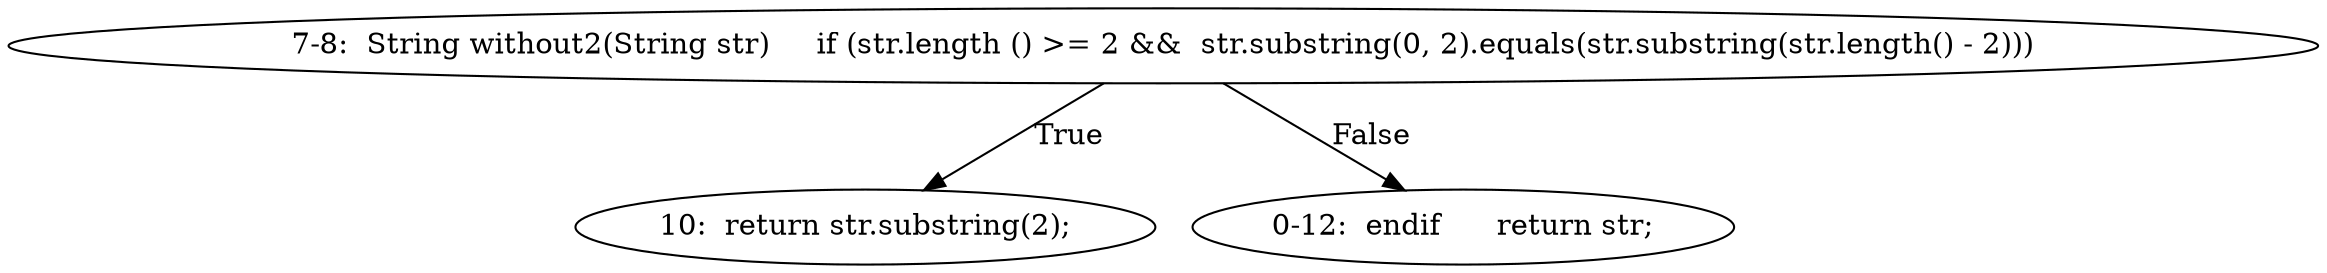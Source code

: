 digraph result_test { 
// graph-vertices
  a1  [label="7-8:  String without2(String str)	if (str.length () >= 2 &&  str.substring(0, 2).equals(str.substring(str.length() - 2)))"]; 
  2  [label="10:  return str.substring(2);"]; 
  a2  [label="0-12:  endif	return str;"]; 
// graph-edges
  a1 -> 2  [label="True"]; 
  a1 -> a2  [label="False"]; 
}
